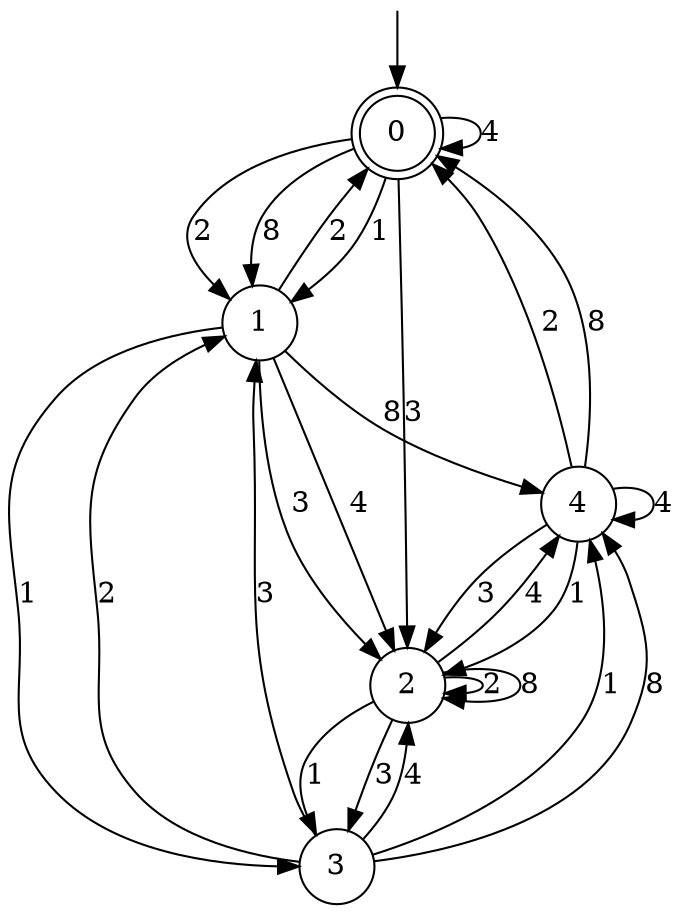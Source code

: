 digraph g {

	s0 [shape="doublecircle" label="0"];
	s1 [shape="circle" label="1"];
	s2 [shape="circle" label="2"];
	s3 [shape="circle" label="3"];
	s4 [shape="circle" label="4"];
	s0 -> s1 [label="1"];
	s0 -> s0 [label="4"];
	s0 -> s1 [label="2"];
	s0 -> s1 [label="8"];
	s0 -> s2 [label="3"];
	s1 -> s3 [label="1"];
	s1 -> s2 [label="4"];
	s1 -> s0 [label="2"];
	s1 -> s4 [label="8"];
	s1 -> s2 [label="3"];
	s2 -> s3 [label="1"];
	s2 -> s4 [label="4"];
	s2 -> s2 [label="2"];
	s2 -> s2 [label="8"];
	s2 -> s3 [label="3"];
	s3 -> s4 [label="1"];
	s3 -> s2 [label="4"];
	s3 -> s1 [label="2"];
	s3 -> s4 [label="8"];
	s3 -> s1 [label="3"];
	s4 -> s2 [label="1"];
	s4 -> s4 [label="4"];
	s4 -> s0 [label="2"];
	s4 -> s0 [label="8"];
	s4 -> s2 [label="3"];

__start0 [label="" shape="none" width="0" height="0"];
__start0 -> s0;

}
